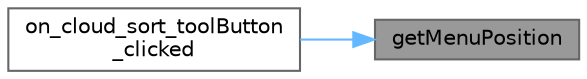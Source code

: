 digraph "getMenuPosition"
{
 // LATEX_PDF_SIZE
  bgcolor="transparent";
  edge [fontname=Helvetica,fontsize=10,labelfontname=Helvetica,labelfontsize=10];
  node [fontname=Helvetica,fontsize=10,shape=box,height=0.2,width=0.4];
  rankdir="RL";
  Node1 [id="Node000001",label="getMenuPosition",height=0.2,width=0.4,color="gray40", fillcolor="grey60", style="filled", fontcolor="black",tooltip="获取菜单位置"];
  Node1 -> Node2 [id="edge1_Node000001_Node000002",dir="back",color="steelblue1",style="solid",tooltip=" "];
  Node2 [id="Node000002",label="on_cloud_sort_toolButton\l_clicked",height=0.2,width=0.4,color="grey40", fillcolor="white", style="filled",URL="$class_uploaded_song.html#a85cf27fb84430d0826a3d9369d0fdb7f",tooltip="排序按钮点击槽函数"];
}
